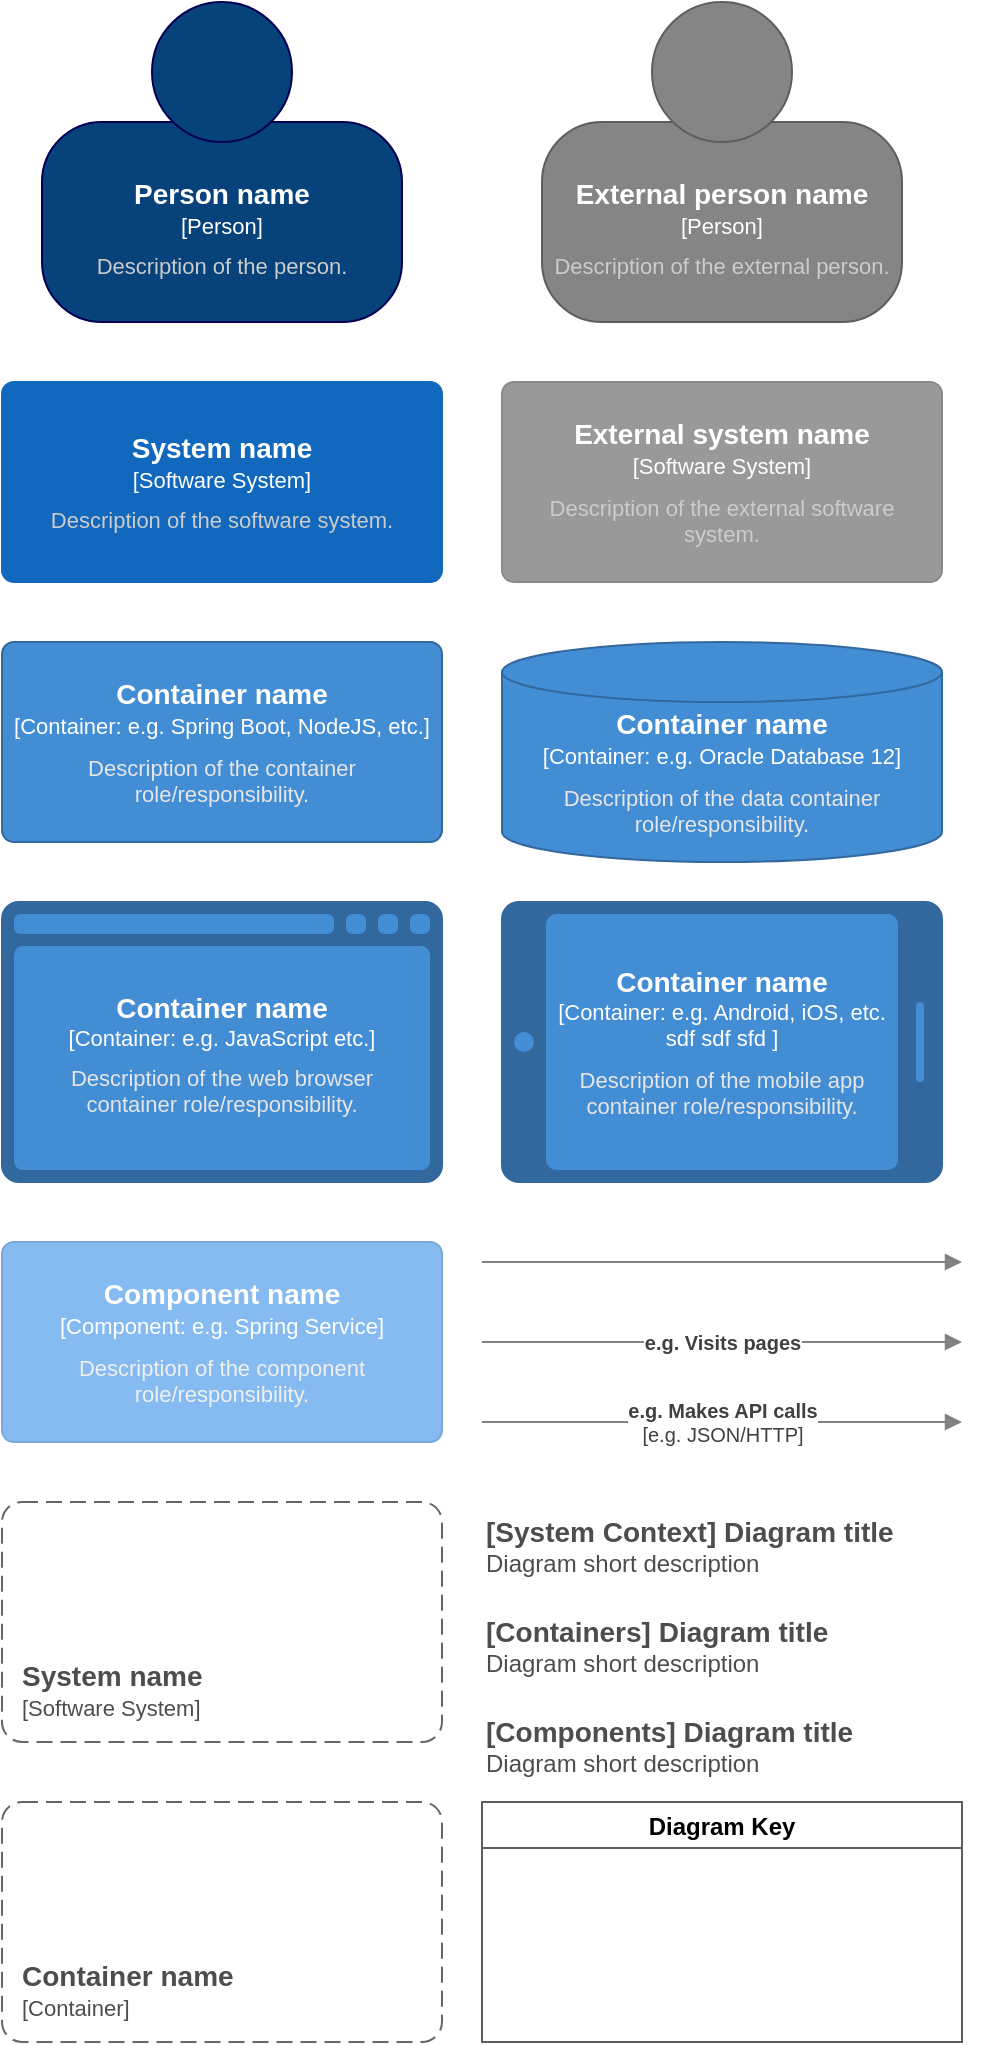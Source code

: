 <mxfile version="14.9.7" type="device"><diagram id="UJlyGFXVCkptwmDJzh81" name="Page-1"><mxGraphModel dx="678" dy="712" grid="1" gridSize="10" guides="1" tooltips="1" connect="1" arrows="1" fold="1" page="1" pageScale="1" pageWidth="827" pageHeight="1169" background="#ffffff" math="0" shadow="0"><root><object label="" id="0"><mxCell/></object><mxCell id="1" parent="0"/><object label="&lt;font style=&quot;font-size: 14px&quot;&gt;&lt;b&gt;%A_NAME%&lt;/b&gt;&lt;/font&gt;&lt;br&gt;&lt;div&gt;&lt;font style=&quot;font-size: 11px&quot;&gt;[Person]&lt;/font&gt;&lt;/div&gt;&lt;div style=&quot;font-size: 6px&quot;&gt;&lt;br&gt;&lt;/div&gt;&lt;div style=&quot;font-size: 11px&quot;&gt;&lt;font color=&quot;#CCCCCC&quot;&gt;%B_DESCRIPTION%&lt;/font&gt;&lt;/div&gt;" A_NAME="Person name" B_DESCRIPTION="Description of the person." placeholders="1" id="6YyEXZyNWU3Rv_K3mNWU-1"><mxCell style="shape=stencil(tZTdboMwDIWfJpdFIVnHbiu6vUca3GEVEpRk6s/TL+BULVpTTWorceNz4OM42DBZ+1YNwAQ3qgcm10yI9qhtv9BviwGctyYq0W7JK9851ftUf6Ra+QF0IHGLB2hI9sHZHeyxCQmApgWHYXTlJ+OreM94yVpbYyIBrfEz58qPMIUmPssPBOPFkl5zTDVVMTf2EMCljKQy8fV/8BxbVM8Cl68C80LMz6J8Hvll4OoBsqyjkhsaWW+U3n07+2Oam3kmx40Tm/nmuTk/7wE/z73THk9pcyS/fwpb7DraiFxDmdjxUevgTj/QdTh4uHSzvLkZqZtq3kz1cOw/6SaVfi2T8As=);whiteSpace=wrap;html=1;rounded=1;fontColor=#ffffff;strokeColor=#000054;spacing=5;spacingTop=65;arcSize=30;metaEdit=1;allowArrows=0;expand=0;recursiveResize=0;rotatable=0;resizable=0;fillColor=#08427B;" vertex="1" parent="1"><mxGeometry x="40" y="40" width="180" height="160" as="geometry"/></mxCell></object><object label="&lt;font style=&quot;font-size: 14px&quot;&gt;&lt;b&gt;%A_NAME%&lt;/b&gt;&lt;/font&gt;&lt;br&gt;&lt;div&gt;&lt;font style=&quot;font-size: 11px&quot;&gt;[Person]&lt;/font&gt;&lt;/div&gt;&lt;div style=&quot;font-size: 6px&quot;&gt;&lt;br&gt;&lt;/div&gt;&lt;div style=&quot;font-size: 11px&quot;&gt;&lt;font color=&quot;#CCCCCC&quot;&gt;%B_DESCRIPTION%&lt;/font&gt;&lt;/div&gt;" A_NAME="External person name" B_DESCRIPTION="Description of the external person." placeholders="1" id="6YyEXZyNWU3Rv_K3mNWU-2"><mxCell style="shape=stencil(tZTdboMwDIWfJpdFIVnHbiu6vUca3GEVEpRk6s/TL+BULVpTTWorceNz4OM42DBZ+1YNwAQ3qgcm10yI9qhtv9BviwGctyYq0W7JK9851ftUf6Ra+QF0IHGLB2hI9sHZHeyxCQmApgWHYXTlJ+OreM94yVpbYyIBrfEz58qPMIUmPssPBOPFkl5zTDVVMTf2EMCljKQy8fV/8BxbVM8Cl68C80LMz6J8Hvll4OoBsqyjkhsaWW+U3n07+2Oam3kmx40Tm/nmuTk/7wE/z73THk9pcyS/fwpb7DraiFxDmdjxUevgTj/QdTh4uHSzvLkZqZtq3kz1cOw/6SaVfi2T8As=);whiteSpace=wrap;html=1;rounded=1;fontColor=#ffffff;spacing=5;spacingTop=65;arcSize=30;allowArrows=0;recursiveResize=0;expand=0;metaEdit=1;resizable=0;rotatable=0;fillColor=#858585;strokeColor=#5E5E5E;" vertex="1" parent="1"><mxGeometry x="290" y="40" width="180" height="160" as="geometry"/></mxCell></object><object label="&lt;font style=&quot;font-size: 14px&quot;&gt;&lt;b&gt;%A_NAME%&lt;/b&gt;&lt;/font&gt;&lt;br&gt;&lt;div&gt;&lt;font style=&quot;font-size: 11px&quot;&gt;[Software System]&lt;/font&gt;&lt;/div&gt;&lt;div style=&quot;font-size: 6px&quot;&gt;&lt;br&gt;&lt;/div&gt;&lt;div style=&quot;font-size: 11px&quot;&gt;&lt;font color=&quot;#CCCCCC&quot;&gt;%B_DESCRIPTION%&lt;/font&gt;&lt;/div&gt;" placeholders="1" A_NAME="System name" B_DESCRIPTION="Description of the software system." id="6YyEXZyNWU3Rv_K3mNWU-3"><mxCell style="rounded=1;whiteSpace=wrap;html=1;fontColor=#ffffff;arcSize=6;metaEdit=1;points=[[0.25,0,0],[0.5,0,0],[0.75,0,0],[1,0.25,0],[1,0.5,0],[1,0.75,0],[0.75,1,0],[0.5,1,0],[0.25,1,0],[0,0.75,0],[0,0.5,0],[0,0.25,0]];resizable=0;editable=1;movableLabel=0;allowArrows=0;rotatable=0;imageWidth=24;spacing=5;fillColor=#1168BD;strokeColor=#1168BD;" vertex="1" parent="1"><mxGeometry x="20" y="230" width="220" height="100" as="geometry"/></mxCell></object><object label="&lt;font style=&quot;font-size: 14px&quot;&gt;&lt;b&gt;%A_NAME%&lt;/b&gt;&lt;/font&gt;&lt;br&gt;&lt;div&gt;&lt;font style=&quot;font-size: 11px&quot;&gt;[Software System]&lt;/font&gt;&lt;/div&gt;&lt;div style=&quot;font-size: 6px&quot;&gt;&lt;br&gt;&lt;/div&gt;&lt;div style=&quot;font-size: 11px&quot;&gt;&lt;font color=&quot;#CCCCCC&quot;&gt;%B_DESCRIPTION%&lt;/font&gt;&lt;/div&gt;" placeholders="1" A_NAME="External system name" B_DESCRIPTION="Description of the external software system." id="6YyEXZyNWU3Rv_K3mNWU-4"><mxCell style="rounded=1;whiteSpace=wrap;html=1;fontColor=#ffffff;arcSize=6;metaEdit=1;points=[[0.25,0,0],[0.5,0,0],[0.75,0,0],[1,0.25,0],[1,0.5,0],[1,0.75,0],[0.75,1,0],[0.5,1,0],[0.25,1,0],[0,0.75,0],[0,0.5,0],[0,0.25,0]];resizable=0;editable=1;movableLabel=0;allowArrows=0;rotatable=0;imageWidth=24;spacing=5;fillColor=#999999;strokeColor=#8A8A8A;" vertex="1" parent="1"><mxGeometry x="270" y="230" width="220" height="100" as="geometry"/></mxCell></object><object label="&lt;font style=&quot;font-size: 14px&quot;&gt;&lt;b&gt;&lt;font style=&quot;font-size: 14px&quot;&gt;&lt;span&gt;%A_NAME%&lt;/span&gt;&lt;/font&gt;&lt;/b&gt;&lt;/font&gt;&lt;br&gt;&lt;div&gt;&lt;font style=&quot;font-size: 11px&quot;&gt;[Container: %B_TECHNOLOGY%]&lt;/font&gt;&lt;/div&gt;&lt;div style=&quot;font-size: 6px&quot;&gt;&lt;br&gt;&lt;/div&gt;&lt;div style=&quot;font-size: 11px&quot;&gt;&lt;font color=&quot;#E6E6E6&quot;&gt;%C_DESCRIPTION%&lt;/font&gt;&lt;/div&gt;" placeholders="1" A_NAME="Container name" C_DESCRIPTION="Description of the container role/responsibility." B_TECHNOLOGY="e.g. Spring Boot, NodeJS, etc." id="6YyEXZyNWU3Rv_K3mNWU-5"><mxCell style="rounded=1;whiteSpace=wrap;html=1;fontColor=#ffffff;arcSize=6;metaEdit=1;points=[[0.25,0,0],[0.5,0,0],[0.75,0,0],[1,0.25,0],[1,0.5,0],[1,0.75,0],[0.75,1,0],[0.5,1,0],[0.25,1,0],[0,0.75,0],[0,0.5,0],[0,0.25,0]];resizable=0;editable=1;movableLabel=0;allowArrows=0;rotatable=0;autosize=0;align=center;spacing=5;fillColor=#438DD5;strokeColor=#32689E;" vertex="1" parent="1"><mxGeometry x="20" y="360" width="220" height="100" as="geometry"/></mxCell></object><object label="&lt;font style=&quot;font-size: 14px&quot;&gt;&lt;b&gt;&lt;font style=&quot;font-size: 14px&quot;&gt;&lt;span&gt;%A_NAME%&lt;/span&gt;&lt;/font&gt;&lt;/b&gt;&lt;/font&gt;&lt;br&gt;&lt;div&gt;&lt;font style=&quot;font-size: 11px&quot;&gt;[Container: %B_TECHNOLOGY%]&lt;/font&gt;&lt;/div&gt;&lt;div style=&quot;font-size: 6px&quot;&gt;&lt;br&gt;&lt;/div&gt;&lt;div style=&quot;font-size: 11px&quot;&gt;&lt;font color=&quot;#E6E6E6&quot;&gt;%C_DESCRIPTION%&lt;/font&gt;&lt;/div&gt;" A_NAME="Container name" B_TECHNOLOGY="e.g. Oracle Database 12" C_DESCRIPTION="Description of the data container role/responsibility." placeholders="1" id="6YyEXZyNWU3Rv_K3mNWU-6"><mxCell style="shape=cylinder3;whiteSpace=wrap;html=1;boundedLbl=1;backgroundOutline=1;size=15;rounded=1;fontColor=#ffffff;arcSize=6;autosize=0;metaEdit=1;resizable=0;rotatable=0;allowArrows=0;align=center;spacing=5;spacingTop=-5;verticalAlign=middle;fillColor=#438DD5;strokeColor=#32689E;" vertex="1" parent="1"><mxGeometry x="270" y="360" width="220" height="110" as="geometry"/></mxCell></object><object label="&lt;font style=&quot;font-size: 14px&quot; color=&quot;#FFFFFF&quot;&gt;&lt;b&gt;&lt;font style=&quot;font-size: 14px&quot;&gt;&lt;span&gt;%A_NAME%&lt;/span&gt;&lt;/font&gt;&lt;/b&gt;&lt;/font&gt;&lt;font color=&quot;#FFFFFF&quot;&gt;&lt;br&gt;&lt;/font&gt;&lt;div&gt;&lt;font style=&quot;font-size: 11px&quot; color=&quot;#FFFFFF&quot;&gt;[Container: %B_TECHNOLOGY%]&lt;/font&gt;&lt;/div&gt;&lt;div style=&quot;font-size: 6px&quot;&gt;&lt;font color=&quot;#FFFFFF&quot;&gt;&lt;br&gt;&lt;/font&gt;&lt;/div&gt;&lt;div style=&quot;font-size: 11px&quot;&gt;&lt;font color=&quot;#E6E6E6&quot;&gt;%C_DESCRIPTION%&lt;/font&gt;&lt;/div&gt;" A_NAME="Container name" B_TECHNOLOGY="e.g. JavaScript etc." C_DESCRIPTION="Description of the web browser container role/responsibility." placeholders="1" id="6YyEXZyNWU3Rv_K3mNWU-7"><mxCell style="shape=stencil(3VbLboMwEPwaH0FmTYAeK0j/A4xTrAQbGSKSfn0Ny6FOgT6SqGpOaGe9453Ba5mwtK3yRhCgKq8FYRkBqM5c1x4PvV4UXmF03wpjYbumwgVBSDHuMQaY4rxtBO8Q3MmTKBFuO6P3opdlNxFIVQkjuyHLtoQ+k4GAEpZyrZRlkFq1TuZD3pLlUtlaekIy6m9wm/MUY9TYHWrR2daxZ0QJvHyf2KX141sRB/cipj64XgS3Y74bcXwFM0stsnRoWFrkfP9q9FGVs/2MGTOc2KV/Pn/ML8cgN7yVb9P0ROse4CxwfdB2pih+xzoCjEGUPG3X63fycLiuGjtYMnPBMluqjfiZl5HjZeR4GUQXXs5ZyehvvQhZkmWbr6tX0jOCghjWJP1HRUnyYIqAhg+myB0jAPdOoomrKIAZSeEfKBpvk0+Xxojik2ME3gE=);whiteSpace=wrap;html=1;spacingTop=12;allowArrows=0;metaEdit=1;resizable=0;rotatable=0;strokeColor=#666666;fontFamily=Helvetica;fontSize=11;fontColor=#4D4D4D;spacing=5;spacingLeft=8;spacingRight=8;gradientColor=none;fillColor=#438DD5;" vertex="1" parent="1"><mxGeometry x="20" y="490" width="220" height="140" as="geometry"/></mxCell></object><object label="&lt;font style=&quot;font-size: 14px&quot; color=&quot;#FFFFFF&quot;&gt;&lt;b&gt;&lt;font style=&quot;font-size: 14px&quot;&gt;&lt;span&gt;%A_NAME%&lt;/span&gt;&lt;/font&gt;&lt;/b&gt;&lt;/font&gt;&lt;font color=&quot;#FFFFFF&quot;&gt;&lt;br&gt;&lt;/font&gt;&lt;div&gt;&lt;font style=&quot;font-size: 11px&quot; color=&quot;#FFFFFF&quot;&gt;[Container: %B_TECHNOLOGY%]&lt;/font&gt;&lt;/div&gt;&lt;div style=&quot;font-size: 6px&quot;&gt;&lt;font color=&quot;#FFFFFF&quot;&gt;&lt;br&gt;&lt;/font&gt;&lt;/div&gt;&lt;div style=&quot;font-size: 11px&quot;&gt;&lt;font color=&quot;#E6E6E6&quot;&gt;%C_DESCRIPTION%&lt;/font&gt;&lt;/div&gt;" A_NAME="Container name" B_TECHNOLOGY="e.g. Android, iOS, etc. sdf sdf sfd " C_DESCRIPTION="Description of the mobile app container role/responsibility." placeholders="1" id="6YyEXZyNWU3Rv_K3mNWU-8"><mxCell style="shape=stencil(zVXLboMwEPwaH4mMzavHCtL/cIxTrIBt2VRJ+vU1LFLjFGjVJGpPaGe9493xrEC0dA0zAhGsWCcQrRAhzZnrLuJJ1OmdbEXEjPGoP9JAPk4wxEeICZli5ozgPYB7eRI1wK63+iCOsu4nAqkaYWU/ZOkW4Wc0EGBES66V8gxSKxdkLvKejEnla/EJyPAmhWvOUwyR8Td0ohd26hlQRF5+ThzSbvJ7EcePIsYbEmoR34/5YcT5Dcy09MiSaWi5Y/zwavWbqmf7GTN2cOzSm8/b/HoNmOVOvk/Lk61rALvAdautB+A71iFCKcmKp+16/V627W3V0MGSmAuS+VJtxYqWom2lceJTySxQMksDKeMrJfFvh05oUVXp99Ur6RkXDHSXzYe951nYPClmbJD8s4lwHoyUhtZOgolmfZ3+xRuNlvzivBGF39YIfAA=);whiteSpace=wrap;html=1;allowArrows=0;metaEdit=1;expand=0;recursiveResize=0;resizable=0;rotatable=0;strokeColor=#666666;fontFamily=Helvetica;fontSize=11;fontColor=#4D4D4D;spacingLeft=20;spacingRight=20;spacing=5;fillColor=#85BBF0;gradientColor=none;" vertex="1" parent="1"><mxGeometry x="270" y="490" width="220" height="140" as="geometry"/></mxCell></object><object label="&lt;font style=&quot;font-size: 14px&quot;&gt;&lt;b&gt;%A_NAME%&lt;/b&gt;&lt;/font&gt;&lt;br&gt;&lt;div&gt;&lt;div&gt;&lt;font style=&quot;font-size: 11px&quot;&gt;[Component: %B_TECHNOLOGY%]&lt;/font&gt;&lt;/div&gt;&lt;/div&gt;&lt;div style=&quot;font-size: 6px&quot;&gt;&lt;br&gt;&lt;/div&gt;&lt;div style=&quot;font-size: 11px&quot;&gt;&lt;font color=&quot;#F0F0F0&quot;&gt;%C_DESCRIPTION%&lt;/font&gt;&lt;/div&gt;" placeholders="1" A_NAME="Component name" B_TECHNOLOGY="e.g. Spring Service" C_DESCRIPTION="Description of the component role/responsibility." id="6YyEXZyNWU3Rv_K3mNWU-9"><mxCell style="rounded=1;whiteSpace=wrap;html=1;fontColor=#ffffff;arcSize=6;metaEdit=1;points=[[0.25,0,0],[0.5,0,0],[0.75,0,0],[1,0.25,0],[1,0.5,0],[1,0.75,0],[0.75,1,0],[0.5,1,0],[0.25,1,0],[0,0.75,0],[0,0.5,0],[0,0.25,0]];resizable=0;editable=1;movableLabel=0;allowArrows=0;rotatable=0;align=center;spacing=5;fillColor=#85BBF0;strokeColor=#78A8D8;" vertex="1" parent="1"><mxGeometry x="20" y="660" width="220" height="100" as="geometry"/></mxCell></object><mxCell id="6YyEXZyNWU3Rv_K3mNWU-10" value="" style="endArrow=block;html=1;fontSize=10;fontColor=#404040;strokeColor=#828282;strokeWidth=1;endFill=1;jumpSize=14;jumpStyle=arc;" edge="1" parent="1"><mxGeometry width="50" height="50" relative="1" as="geometry"><mxPoint x="260" y="670" as="sourcePoint"/><mxPoint x="500" y="670" as="targetPoint"/></mxGeometry></mxCell><object label="&lt;div&gt;&lt;b&gt;%A_DESCRIPTION%&lt;/b&gt;&lt;br&gt;&lt;/div&gt;" placeholders="1" A_DESCRIPTION="e.g. Visits pages" id="6YyEXZyNWU3Rv_K3mNWU-11"><mxCell style="endArrow=block;html=1;fontSize=10;fontColor=#404040;strokeWidth=1;endFill=1;strokeColor=#828282;elbow=vertical;metaEdit=1;backgroundOutline=0;editable=1;jumpStyle=arc;jumpSize=14;" edge="1" parent="1"><mxGeometry width="50" height="50" relative="1" as="geometry"><mxPoint x="260" y="710" as="sourcePoint"/><mxPoint x="500" y="710" as="targetPoint"/></mxGeometry></mxCell></object><object label="&lt;div&gt;&lt;b&gt;%A_DESCRIPTION%&lt;/b&gt;&lt;br&gt;&lt;/div&gt;&lt;div&gt;[%B_TECHNOLOGY%]&lt;/div&gt;" placeholders="1" A_DESCRIPTION="e.g. Makes API calls" B_TECHNOLOGY="e.g. JSON/HTTP" id="6YyEXZyNWU3Rv_K3mNWU-12"><mxCell style="endArrow=block;html=1;fontSize=10;fontColor=#404040;strokeWidth=1;endFill=1;strokeColor=#828282;elbow=vertical;metaEdit=1;jumpStyle=arc;jumpSize=14;" edge="1" parent="1"><mxGeometry width="50" height="50" relative="1" as="geometry"><mxPoint x="260" y="750" as="sourcePoint"/><mxPoint x="500" y="750" as="targetPoint"/></mxGeometry></mxCell></object><object label="&lt;div style=&quot;font-size: 14px&quot; align=&quot;left&quot;&gt;&lt;font style=&quot;font-size: 14px&quot; color=&quot;#4D4D4D&quot;&gt;&lt;b&gt;%A_NAME%&lt;br&gt;&lt;/b&gt;&lt;/font&gt;&lt;/div&gt;&lt;div align=&quot;left&quot;&gt;&lt;font style=&quot;font-size: 11px&quot; color=&quot;#4D4D4D&quot;&gt;[Software System]&lt;/font&gt;&lt;/div&gt;" placeholders="1" A_NAME="System name" id="6YyEXZyNWU3Rv_K3mNWU-13"><mxCell style="rounded=1;whiteSpace=wrap;html=1;dashed=1;arcSize=20;fillColor=none;strokeColor=#666666;fontColor=#333333;labelBackgroundColor=none;align=left;verticalAlign=bottom;labelBorderColor=none;spacingTop=0;spacing=10;dashPattern=8 4;metaEdit=1;rotatable=0;perimeter=rectanglePerimeter;noLabel=0;labelPadding=0;allowArrows=0;connectable=0;expand=0;recursiveResize=0;editable=1;pointerEvents=1;absoluteArcSize=1;" vertex="1" parent="1"><mxGeometry x="20" y="790" width="220" height="120" as="geometry"/></mxCell></object><object label="&lt;div style=&quot;font-size: 14px&quot; align=&quot;left&quot;&gt;&lt;font style=&quot;font-size: 14px&quot; color=&quot;#4D4D4D&quot;&gt;&lt;b&gt;%A_NAME%&lt;br&gt;&lt;/b&gt;&lt;/font&gt;&lt;/div&gt;&lt;div align=&quot;left&quot;&gt;&lt;font style=&quot;font-size: 11px&quot; color=&quot;#4D4D4D&quot;&gt;[Container]&lt;/font&gt;&lt;/div&gt;" placeholders="1" A_NAME="Container name" id="6YyEXZyNWU3Rv_K3mNWU-14"><mxCell style="rounded=1;whiteSpace=wrap;html=1;dashed=1;arcSize=20;fillColor=none;strokeColor=#666666;fontColor=#333333;labelBackgroundColor=none;align=left;verticalAlign=bottom;labelBorderColor=none;spacingTop=0;spacing=10;dashPattern=8 4;metaEdit=1;rotatable=0;perimeter=rectanglePerimeter;noLabel=0;labelPadding=0;allowArrows=0;connectable=0;expand=0;recursiveResize=0;editable=1;pointerEvents=1;absoluteArcSize=1;" vertex="1" parent="1"><mxGeometry x="20" y="940" width="220" height="120" as="geometry"/></mxCell></object><object label="&lt;div&gt;&lt;font color=&quot;#4D4D4D&quot;&gt;&lt;b&gt;&lt;font style=&quot;font-size: 14px&quot;&gt;[System Context] %A_C1_DIAGRAM_NAME%&lt;br&gt;&lt;/font&gt;&lt;/b&gt;&lt;/font&gt;&lt;/div&gt;&lt;div&gt;&lt;font style=&quot;font-size: 12px&quot; color=&quot;#4D4D4D&quot;&gt;%B_C1_DIAGRAM_DESCRIPTION%&lt;br&gt;&lt;/font&gt;&lt;/div&gt;" A_C1_DIAGRAM_NAME="Diagram title" B_C1_DIAGRAM_DESCRIPTION="Diagram short description" placeholders="1" id="6YyEXZyNWU3Rv_K3mNWU-16"><mxCell style="text;html=1;strokeColor=none;fillColor=none;align=left;verticalAlign=top;whiteSpace=wrap;rounded=0;metaEdit=1;allowArrows=0;resizable=1;connectable=0;rotatable=0;editable=1;" vertex="1" parent="1"><mxGeometry x="260" y="790" width="240" height="40" as="geometry"/></mxCell></object><object label="&lt;div&gt;&lt;font color=&quot;#4D4D4D&quot;&gt;&lt;b&gt;&lt;font style=&quot;font-size: 14px&quot;&gt;[Containers] %A_C2_DIAGRAM_NAME%&lt;br&gt;&lt;/font&gt;&lt;/b&gt;&lt;/font&gt;&lt;/div&gt;&lt;div&gt;&lt;font style=&quot;font-size: 12px&quot; color=&quot;#4D4D4D&quot;&gt;%B_C2_DIAGRAM_DESCRIPTION%&lt;br&gt;&lt;/font&gt;&lt;/div&gt;" placeholders="1" A_C2_DIAGRAM_NAME="Diagram title" B_C2_DIAGRAM_DESCRIPTION="Diagram short description" id="6YyEXZyNWU3Rv_K3mNWU-17"><mxCell style="text;html=1;strokeColor=none;fillColor=none;align=left;verticalAlign=top;whiteSpace=wrap;rounded=0;metaEdit=1;allowArrows=0;resizable=1;connectable=0;rotatable=0;" vertex="1" parent="1"><mxGeometry x="260" y="840" width="240" height="40" as="geometry"/></mxCell></object><object label="&lt;div&gt;&lt;font color=&quot;#4D4D4D&quot;&gt;&lt;b&gt;&lt;font style=&quot;font-size: 14px&quot;&gt;[Components] %A_C3_DIAGRAM_NAME%&lt;br&gt;&lt;/font&gt;&lt;/b&gt;&lt;/font&gt;&lt;/div&gt;&lt;div&gt;&lt;font style=&quot;font-size: 12px&quot; color=&quot;#4D4D4D&quot;&gt;%B_C3_DIAGRAM_DESCRIPTION%&lt;br&gt;&lt;/font&gt;&lt;/div&gt;" placeholders="1" A_C3_DIAGRAM_NAME="Diagram title" B_C3_DIAGRAM_DESCRIPTION="Diagram short description" id="6YyEXZyNWU3Rv_K3mNWU-18"><mxCell style="text;html=1;strokeColor=none;fillColor=none;align=left;verticalAlign=top;whiteSpace=wrap;rounded=0;metaEdit=1;allowArrows=0;resizable=1;rotatable=0;connectable=0;" vertex="1" parent="1"><mxGeometry x="260" y="890" width="240" height="40" as="geometry"/></mxCell></object><mxCell id="6YyEXZyNWU3Rv_K3mNWU-19" value="Diagram Key" style="swimlane;strokeColor=#5E5E5E;gradientColor=none;fillColor=#FFFFFF;" vertex="1" parent="1"><mxGeometry x="260" y="940" width="240" height="120" as="geometry"/></mxCell></root></mxGraphModel></diagram></mxfile>
